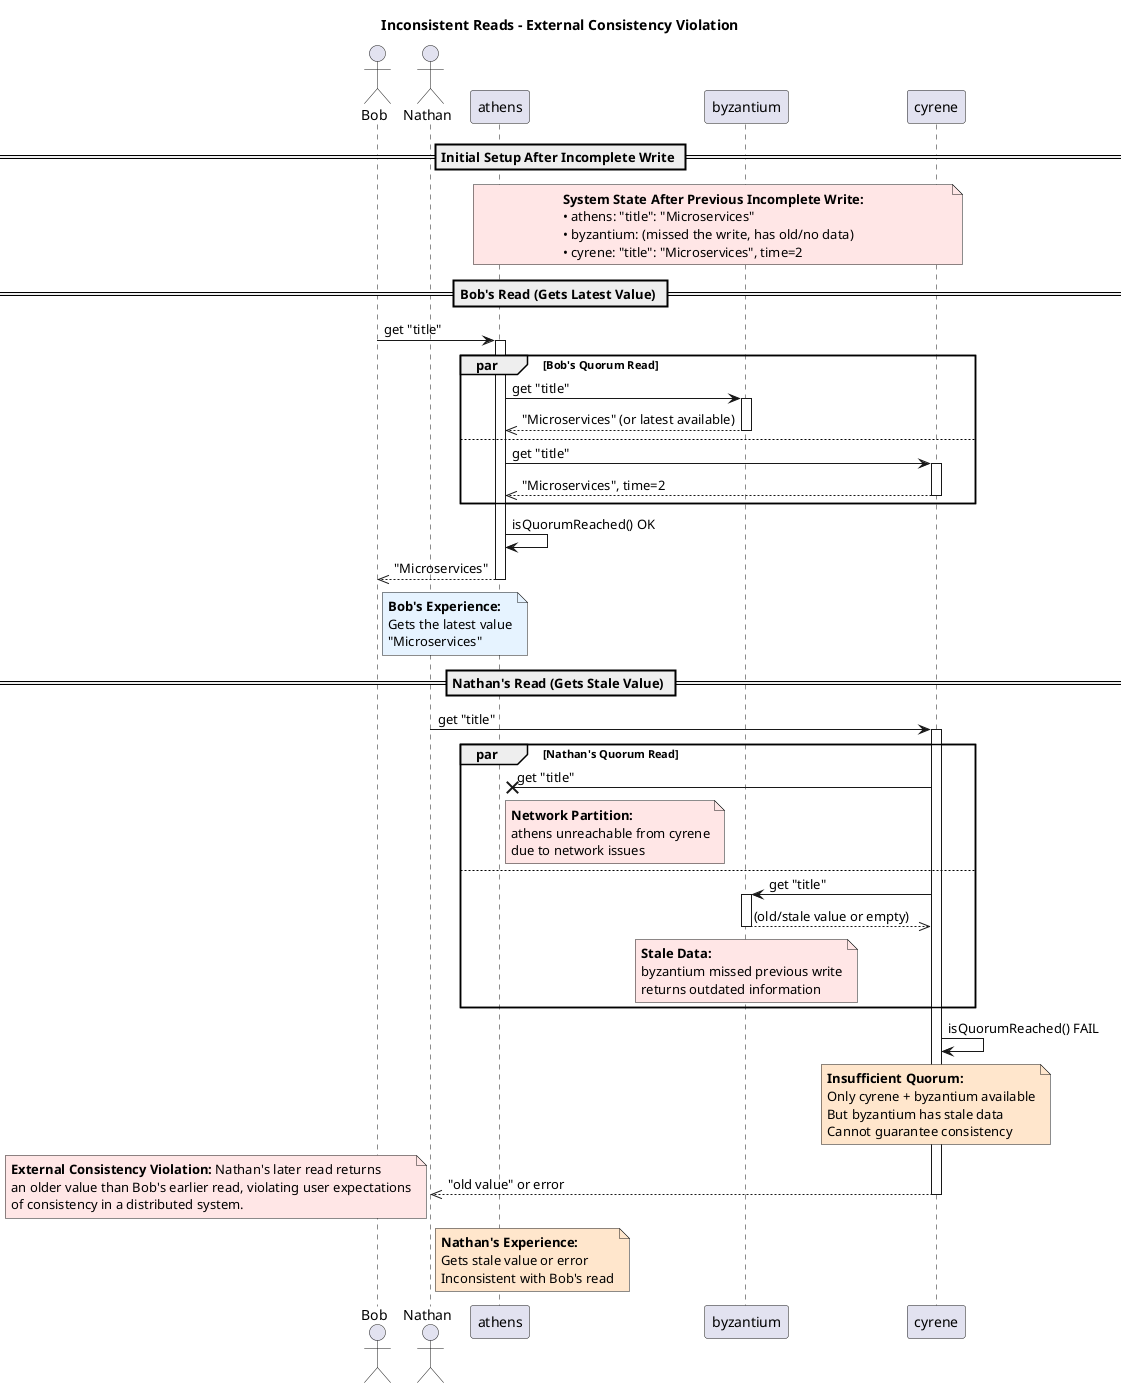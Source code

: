 @startuml

title Inconsistent Reads - External Consistency Violation

actor Bob
actor Nathan
participant athens
participant byzantium
participant cyrene

== Initial Setup After Incomplete Write ==

note over athens, cyrene #FFE6E6
**System State After Previous Incomplete Write:**
• athens: "title": "Microservices"
• byzantium: (missed the write, has old/no data)
• cyrene: "title": "Microservices", time=2
end note

== Bob's Read (Gets Latest Value) ==

Bob -> athens : get "title"
activate athens

par Bob's Quorum Read
  athens -> byzantium : get "title"
  activate byzantium
  byzantium -->> athens : "Microservices" (or latest available)
  deactivate byzantium
else
  athens -> cyrene : get "title"
  activate cyrene
  cyrene -->> athens : "Microservices", time=2
  deactivate cyrene
end

athens -> athens : isQuorumReached() OK
athens -->> Bob : "Microservices"
note right of Bob #E6F3FF
**Bob's Experience:**
Gets the latest value
"Microservices"
end note
deactivate athens

== Nathan's Read (Gets Stale Value) ==

Nathan -> cyrene : get "title"
activate cyrene

par Nathan's Quorum Read
  cyrene ->x athens : get "title"
  note right of athens #FFE6E6
  **Network Partition:**
  athens unreachable from cyrene
  due to network issues
  end note
else
  cyrene -> byzantium : get "title"
  activate byzantium
  byzantium -->> cyrene : (old/stale value or empty)
  note over byzantium #FFE6E6
  **Stale Data:**
  byzantium missed previous write
  returns outdated information
  end note
  deactivate byzantium
end

cyrene -> cyrene : isQuorumReached() FAIL
note over cyrene #FFE6CC
**Insufficient Quorum:**
Only cyrene + byzantium available
But byzantium has stale data
Cannot guarantee consistency
end note

cyrene -->> Nathan : "old value" or error
note right of Nathan #FFE6CC
**Nathan's Experience:**
Gets stale value or error
Inconsistent with Bob's read
end note
deactivate cyrene

note bottom #FFE6E6
**External Consistency Violation:** Nathan's later read returns
an older value than Bob's earlier read, violating user expectations
of consistency in a distributed system.
end note
@enduml 
